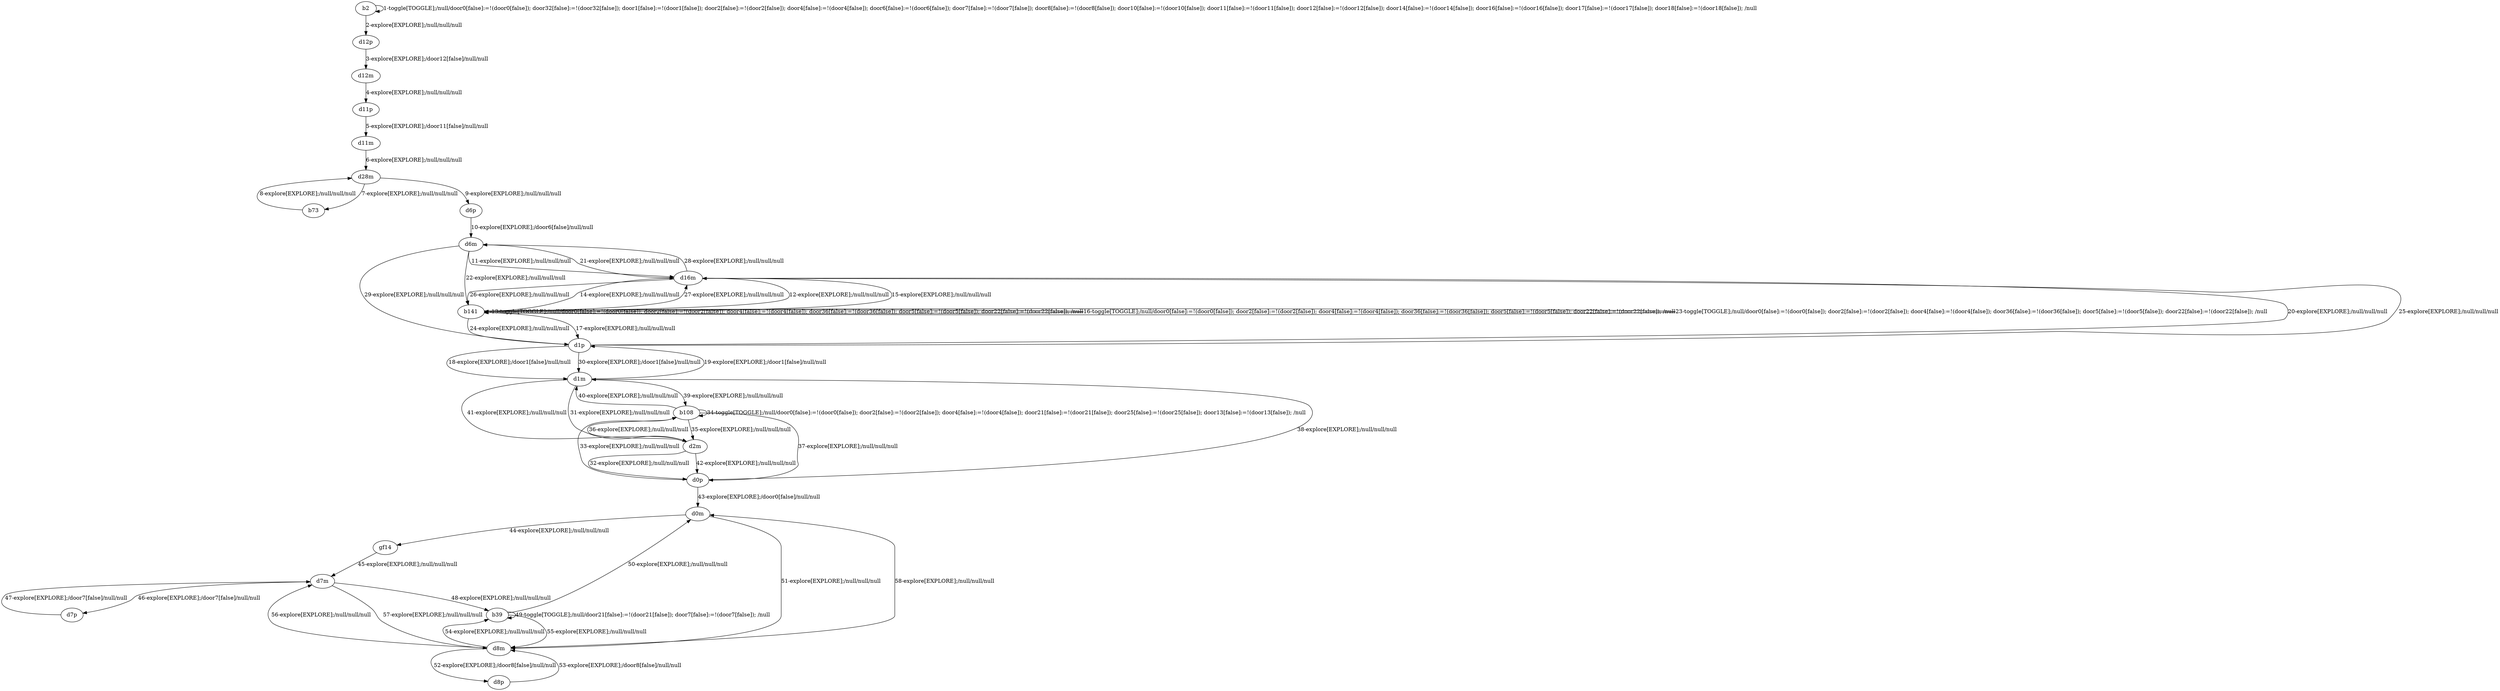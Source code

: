 # Total number of goals covered by this test: 2
# gf14 --> d7m
# d0m --> gf14

digraph g {
"b2" -> "b2" [label = "1-toggle[TOGGLE];/null/door0[false]:=!(door0[false]); door32[false]:=!(door32[false]); door1[false]:=!(door1[false]); door2[false]:=!(door2[false]); door4[false]:=!(door4[false]); door6[false]:=!(door6[false]); door7[false]:=!(door7[false]); door8[false]:=!(door8[false]); door10[false]:=!(door10[false]); door11[false]:=!(door11[false]); door12[false]:=!(door12[false]); door14[false]:=!(door14[false]); door16[false]:=!(door16[false]); door17[false]:=!(door17[false]); door18[false]:=!(door18[false]); /null"];
"b2" -> "d12p" [label = "2-explore[EXPLORE];/null/null/null"];
"d12p" -> "d12m" [label = "3-explore[EXPLORE];/door12[false]/null/null"];
"d12m" -> "d11p" [label = "4-explore[EXPLORE];/null/null/null"];
"d11p" -> "d11m" [label = "5-explore[EXPLORE];/door11[false]/null/null"];
"d11m" -> "d28m" [label = "6-explore[EXPLORE];/null/null/null"];
"d28m" -> "b73" [label = "7-explore[EXPLORE];/null/null/null"];
"b73" -> "d28m" [label = "8-explore[EXPLORE];/null/null/null"];
"d28m" -> "d6p" [label = "9-explore[EXPLORE];/null/null/null"];
"d6p" -> "d6m" [label = "10-explore[EXPLORE];/door6[false]/null/null"];
"d6m" -> "d16m" [label = "11-explore[EXPLORE];/null/null/null"];
"d16m" -> "b141" [label = "12-explore[EXPLORE];/null/null/null"];
"b141" -> "b141" [label = "13-toggle[TOGGLE];/null/door0[false]:=!(door0[false]); door2[false]:=!(door2[false]); door4[false]:=!(door4[false]); door36[false]:=!(door36[false]); door5[false]:=!(door5[false]); door22[false]:=!(door22[false]); /null"];
"b141" -> "d16m" [label = "14-explore[EXPLORE];/null/null/null"];
"d16m" -> "b141" [label = "15-explore[EXPLORE];/null/null/null"];
"b141" -> "b141" [label = "16-toggle[TOGGLE];/null/door0[false]:=!(door0[false]); door2[false]:=!(door2[false]); door4[false]:=!(door4[false]); door36[false]:=!(door36[false]); door5[false]:=!(door5[false]); door22[false]:=!(door22[false]); /null"];
"b141" -> "d1p" [label = "17-explore[EXPLORE];/null/null/null"];
"d1p" -> "d1m" [label = "18-explore[EXPLORE];/door1[false]/null/null"];
"d1m" -> "d1p" [label = "19-explore[EXPLORE];/door1[false]/null/null"];
"d1p" -> "d16m" [label = "20-explore[EXPLORE];/null/null/null"];
"d16m" -> "d6m" [label = "21-explore[EXPLORE];/null/null/null"];
"d6m" -> "b141" [label = "22-explore[EXPLORE];/null/null/null"];
"b141" -> "b141" [label = "23-toggle[TOGGLE];/null/door0[false]:=!(door0[false]); door2[false]:=!(door2[false]); door4[false]:=!(door4[false]); door36[false]:=!(door36[false]); door5[false]:=!(door5[false]); door22[false]:=!(door22[false]); /null"];
"b141" -> "d1p" [label = "24-explore[EXPLORE];/null/null/null"];
"d1p" -> "d16m" [label = "25-explore[EXPLORE];/null/null/null"];
"d16m" -> "b141" [label = "26-explore[EXPLORE];/null/null/null"];
"b141" -> "d16m" [label = "27-explore[EXPLORE];/null/null/null"];
"d16m" -> "d6m" [label = "28-explore[EXPLORE];/null/null/null"];
"d6m" -> "d1p" [label = "29-explore[EXPLORE];/null/null/null"];
"d1p" -> "d1m" [label = "30-explore[EXPLORE];/door1[false]/null/null"];
"d1m" -> "d2m" [label = "31-explore[EXPLORE];/null/null/null"];
"d2m" -> "d0p" [label = "32-explore[EXPLORE];/null/null/null"];
"d0p" -> "b108" [label = "33-explore[EXPLORE];/null/null/null"];
"b108" -> "b108" [label = "34-toggle[TOGGLE];/null/door0[false]:=!(door0[false]); door2[false]:=!(door2[false]); door4[false]:=!(door4[false]); door21[false]:=!(door21[false]); door25[false]:=!(door25[false]); door13[false]:=!(door13[false]); /null"];
"b108" -> "d2m" [label = "35-explore[EXPLORE];/null/null/null"];
"d2m" -> "b108" [label = "36-explore[EXPLORE];/null/null/null"];
"b108" -> "d0p" [label = "37-explore[EXPLORE];/null/null/null"];
"d0p" -> "d1m" [label = "38-explore[EXPLORE];/null/null/null"];
"d1m" -> "b108" [label = "39-explore[EXPLORE];/null/null/null"];
"b108" -> "d1m" [label = "40-explore[EXPLORE];/null/null/null"];
"d1m" -> "d2m" [label = "41-explore[EXPLORE];/null/null/null"];
"d2m" -> "d0p" [label = "42-explore[EXPLORE];/null/null/null"];
"d0p" -> "d0m" [label = "43-explore[EXPLORE];/door0[false]/null/null"];
"d0m" -> "gf14" [label = "44-explore[EXPLORE];/null/null/null"];
"gf14" -> "d7m" [label = "45-explore[EXPLORE];/null/null/null"];
"d7m" -> "d7p" [label = "46-explore[EXPLORE];/door7[false]/null/null"];
"d7p" -> "d7m" [label = "47-explore[EXPLORE];/door7[false]/null/null"];
"d7m" -> "b39" [label = "48-explore[EXPLORE];/null/null/null"];
"b39" -> "b39" [label = "49-toggle[TOGGLE];/null/door21[false]:=!(door21[false]); door7[false]:=!(door7[false]); /null"];
"b39" -> "d0m" [label = "50-explore[EXPLORE];/null/null/null"];
"d0m" -> "d8m" [label = "51-explore[EXPLORE];/null/null/null"];
"d8m" -> "d8p" [label = "52-explore[EXPLORE];/door8[false]/null/null"];
"d8p" -> "d8m" [label = "53-explore[EXPLORE];/door8[false]/null/null"];
"d8m" -> "b39" [label = "54-explore[EXPLORE];/null/null/null"];
"b39" -> "d8m" [label = "55-explore[EXPLORE];/null/null/null"];
"d8m" -> "d7m" [label = "56-explore[EXPLORE];/null/null/null"];
"d7m" -> "d8m" [label = "57-explore[EXPLORE];/null/null/null"];
"d8m" -> "d0m" [label = "58-explore[EXPLORE];/null/null/null"];
}